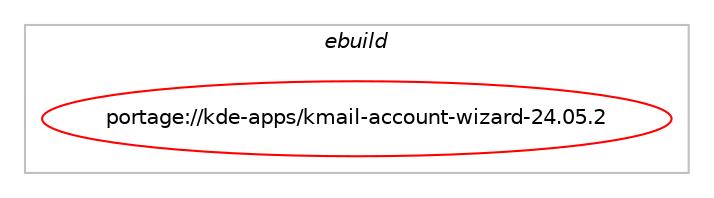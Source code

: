 digraph prolog {

# *************
# Graph options
# *************

newrank=true;
concentrate=true;
compound=true;
graph [rankdir=LR,fontname=Helvetica,fontsize=10,ranksep=1.5];#, ranksep=2.5, nodesep=0.2];
edge  [arrowhead=vee];
node  [fontname=Helvetica,fontsize=10];

# **********
# The ebuild
# **********

subgraph cluster_leftcol {
color=gray;
label=<<i>ebuild</i>>;
id [label="portage://kde-apps/kmail-account-wizard-24.05.2", color=red, width=4, href="../kde-apps/kmail-account-wizard-24.05.2.svg"];
}

# ****************
# The dependencies
# ****************

subgraph cluster_midcol {
color=gray;
label=<<i>dependencies</i>>;
subgraph cluster_compile {
fillcolor="#eeeeee";
style=filled;
label=<<i>compile</i>>;
# *** BEGIN UNKNOWN DEPENDENCY TYPE (TODO) ***
# id -> equal(package_dependency(portage://kde-apps/kmail-account-wizard-24.05.2,install,no,app-crypt,gpgme,greaterequal,[1.23.1,,-r1,1.23.1-r1],any_same_slot,[use(enable(cxx),none),use(enable(qt6),none)]))
# *** END UNKNOWN DEPENDENCY TYPE (TODO) ***

# *** BEGIN UNKNOWN DEPENDENCY TYPE (TODO) ***
# id -> equal(package_dependency(portage://kde-apps/kmail-account-wizard-24.05.2,install,no,dev-libs,qtkeychain,greaterequal,[0.14.2,,,0.14.2],any_same_slot,[use(enable(qt6),none)]))
# *** END UNKNOWN DEPENDENCY TYPE (TODO) ***

# *** BEGIN UNKNOWN DEPENDENCY TYPE (TODO) ***
# id -> equal(package_dependency(portage://kde-apps/kmail-account-wizard-24.05.2,install,no,dev-qt,qtbase,greaterequal,[6.6.2,,,6.6.2],[slot(6)],[use(enable(dbus),none),use(enable(gui),none),use(enable(widgets),none),use(enable(xml),none)]))
# *** END UNKNOWN DEPENDENCY TYPE (TODO) ***

# *** BEGIN UNKNOWN DEPENDENCY TYPE (TODO) ***
# id -> equal(package_dependency(portage://kde-apps/kmail-account-wizard-24.05.2,install,no,dev-qt,qtbase,none,[,,],[slot(6)],[]))
# *** END UNKNOWN DEPENDENCY TYPE (TODO) ***

# *** BEGIN UNKNOWN DEPENDENCY TYPE (TODO) ***
# id -> equal(package_dependency(portage://kde-apps/kmail-account-wizard-24.05.2,install,no,kde-apps,akonadi,greaterequal,[24.05.2,,,24.05.2],[slot(6)],[]))
# *** END UNKNOWN DEPENDENCY TYPE (TODO) ***

# *** BEGIN UNKNOWN DEPENDENCY TYPE (TODO) ***
# id -> equal(package_dependency(portage://kde-apps/kmail-account-wizard-24.05.2,install,no,kde-apps,kidentitymanagement,greaterequal,[24.05.2,,,24.05.2],[slot(6)],[]))
# *** END UNKNOWN DEPENDENCY TYPE (TODO) ***

# *** BEGIN UNKNOWN DEPENDENCY TYPE (TODO) ***
# id -> equal(package_dependency(portage://kde-apps/kmail-account-wizard-24.05.2,install,no,kde-apps,kmailtransport,greaterequal,[24.05.2,,,24.05.2],[slot(6)],[]))
# *** END UNKNOWN DEPENDENCY TYPE (TODO) ***

# *** BEGIN UNKNOWN DEPENDENCY TYPE (TODO) ***
# id -> equal(package_dependency(portage://kde-apps/kmail-account-wizard-24.05.2,install,no,kde-apps,kmime,greaterequal,[24.05.2,,,24.05.2],[slot(6)],[]))
# *** END UNKNOWN DEPENDENCY TYPE (TODO) ***

# *** BEGIN UNKNOWN DEPENDENCY TYPE (TODO) ***
# id -> equal(package_dependency(portage://kde-apps/kmail-account-wizard-24.05.2,install,no,kde-apps,libkdepim,greaterequal,[24.05.2,,,24.05.2],[slot(6)],[]))
# *** END UNKNOWN DEPENDENCY TYPE (TODO) ***

# *** BEGIN UNKNOWN DEPENDENCY TYPE (TODO) ***
# id -> equal(package_dependency(portage://kde-apps/kmail-account-wizard-24.05.2,install,no,kde-apps,pimcommon,greaterequal,[24.05.2,,,24.05.2],[slot(6)],[]))
# *** END UNKNOWN DEPENDENCY TYPE (TODO) ***

# *** BEGIN UNKNOWN DEPENDENCY TYPE (TODO) ***
# id -> equal(package_dependency(portage://kde-apps/kmail-account-wizard-24.05.2,install,no,kde-frameworks,kcmutils,greaterequal,[6.3.0,,,6.3.0],[slot(6)],[]))
# *** END UNKNOWN DEPENDENCY TYPE (TODO) ***

# *** BEGIN UNKNOWN DEPENDENCY TYPE (TODO) ***
# id -> equal(package_dependency(portage://kde-apps/kmail-account-wizard-24.05.2,install,no,kde-frameworks,kcodecs,greaterequal,[6.3.0,,,6.3.0],[slot(6)],[]))
# *** END UNKNOWN DEPENDENCY TYPE (TODO) ***

# *** BEGIN UNKNOWN DEPENDENCY TYPE (TODO) ***
# id -> equal(package_dependency(portage://kde-apps/kmail-account-wizard-24.05.2,install,no,kde-frameworks,kconfig,greaterequal,[6.3.0,,,6.3.0],[slot(6)],[]))
# *** END UNKNOWN DEPENDENCY TYPE (TODO) ***

# *** BEGIN UNKNOWN DEPENDENCY TYPE (TODO) ***
# id -> equal(package_dependency(portage://kde-apps/kmail-account-wizard-24.05.2,install,no,kde-frameworks,kcoreaddons,greaterequal,[6.3.0,,,6.3.0],[slot(6)],[]))
# *** END UNKNOWN DEPENDENCY TYPE (TODO) ***

# *** BEGIN UNKNOWN DEPENDENCY TYPE (TODO) ***
# id -> equal(package_dependency(portage://kde-apps/kmail-account-wizard-24.05.2,install,no,kde-frameworks,kcrash,greaterequal,[6.3.0,,,6.3.0],[slot(6)],[]))
# *** END UNKNOWN DEPENDENCY TYPE (TODO) ***

# *** BEGIN UNKNOWN DEPENDENCY TYPE (TODO) ***
# id -> equal(package_dependency(portage://kde-apps/kmail-account-wizard-24.05.2,install,no,kde-frameworks,kdbusaddons,greaterequal,[6.3.0,,,6.3.0],[slot(6)],[]))
# *** END UNKNOWN DEPENDENCY TYPE (TODO) ***

# *** BEGIN UNKNOWN DEPENDENCY TYPE (TODO) ***
# id -> equal(package_dependency(portage://kde-apps/kmail-account-wizard-24.05.2,install,no,kde-frameworks,ki18n,greaterequal,[6.3.0,,,6.3.0],[slot(6)],[]))
# *** END UNKNOWN DEPENDENCY TYPE (TODO) ***

# *** BEGIN UNKNOWN DEPENDENCY TYPE (TODO) ***
# id -> equal(package_dependency(portage://kde-apps/kmail-account-wizard-24.05.2,install,no,kde-frameworks,kio,greaterequal,[6.3.0,,,6.3.0],[slot(6)],[]))
# *** END UNKNOWN DEPENDENCY TYPE (TODO) ***

# *** BEGIN UNKNOWN DEPENDENCY TYPE (TODO) ***
# id -> equal(package_dependency(portage://kde-apps/kmail-account-wizard-24.05.2,install,no,kde-frameworks,kitemviews,greaterequal,[6.3.0,,,6.3.0],[slot(6)],[]))
# *** END UNKNOWN DEPENDENCY TYPE (TODO) ***

# *** BEGIN UNKNOWN DEPENDENCY TYPE (TODO) ***
# id -> equal(package_dependency(portage://kde-apps/kmail-account-wizard-24.05.2,install,no,kde-frameworks,knewstuff,greaterequal,[6.3.0,,,6.3.0],[slot(6)],[]))
# *** END UNKNOWN DEPENDENCY TYPE (TODO) ***

# *** BEGIN UNKNOWN DEPENDENCY TYPE (TODO) ***
# id -> equal(package_dependency(portage://kde-apps/kmail-account-wizard-24.05.2,install,no,kde-frameworks,knotifications,greaterequal,[6.3.0,,,6.3.0],[slot(6)],[]))
# *** END UNKNOWN DEPENDENCY TYPE (TODO) ***

# *** BEGIN UNKNOWN DEPENDENCY TYPE (TODO) ***
# id -> equal(package_dependency(portage://kde-apps/kmail-account-wizard-24.05.2,install,no,kde-frameworks,knotifyconfig,greaterequal,[6.3.0,,,6.3.0],[slot(6)],[]))
# *** END UNKNOWN DEPENDENCY TYPE (TODO) ***

# *** BEGIN UNKNOWN DEPENDENCY TYPE (TODO) ***
# id -> equal(package_dependency(portage://kde-apps/kmail-account-wizard-24.05.2,install,no,kde-frameworks,kservice,greaterequal,[6.3.0,,,6.3.0],[slot(6)],[]))
# *** END UNKNOWN DEPENDENCY TYPE (TODO) ***

# *** BEGIN UNKNOWN DEPENDENCY TYPE (TODO) ***
# id -> equal(package_dependency(portage://kde-apps/kmail-account-wizard-24.05.2,install,no,kde-frameworks,ktexteditor,greaterequal,[6.3.0,,,6.3.0],[slot(6)],[]))
# *** END UNKNOWN DEPENDENCY TYPE (TODO) ***

# *** BEGIN UNKNOWN DEPENDENCY TYPE (TODO) ***
# id -> equal(package_dependency(portage://kde-apps/kmail-account-wizard-24.05.2,install,no,kde-frameworks,kwallet,greaterequal,[6.3.0,,,6.3.0],[slot(6)],[]))
# *** END UNKNOWN DEPENDENCY TYPE (TODO) ***

# *** BEGIN UNKNOWN DEPENDENCY TYPE (TODO) ***
# id -> equal(package_dependency(portage://kde-apps/kmail-account-wizard-24.05.2,install,no,kde-frameworks,kwidgetsaddons,greaterequal,[6.3.0,,,6.3.0],[slot(6)],[]))
# *** END UNKNOWN DEPENDENCY TYPE (TODO) ***

# *** BEGIN UNKNOWN DEPENDENCY TYPE (TODO) ***
# id -> equal(package_dependency(portage://kde-apps/kmail-account-wizard-24.05.2,install,no,kde-frameworks,kxmlgui,greaterequal,[6.3.0,,,6.3.0],[slot(6)],[]))
# *** END UNKNOWN DEPENDENCY TYPE (TODO) ***

}
subgraph cluster_compileandrun {
fillcolor="#eeeeee";
style=filled;
label=<<i>compile and run</i>>;
}
subgraph cluster_run {
fillcolor="#eeeeee";
style=filled;
label=<<i>run</i>>;
# *** BEGIN UNKNOWN DEPENDENCY TYPE (TODO) ***
# id -> equal(any_of_group([package_dependency(portage://kde-apps/kmail-account-wizard-24.05.2,run,no,kde-frameworks,breeze-icons,none,[,,],any_different_slot,[]),package_dependency(portage://kde-apps/kmail-account-wizard-24.05.2,run,no,kde-frameworks,oxygen-icons,none,[,,],any_different_slot,[])]))
# *** END UNKNOWN DEPENDENCY TYPE (TODO) ***

# *** BEGIN UNKNOWN DEPENDENCY TYPE (TODO) ***
# id -> equal(package_dependency(portage://kde-apps/kmail-account-wizard-24.05.2,run,no,app-crypt,gpgme,greaterequal,[1.23.1,,-r1,1.23.1-r1],any_same_slot,[use(enable(cxx),none),use(enable(qt6),none)]))
# *** END UNKNOWN DEPENDENCY TYPE (TODO) ***

# *** BEGIN UNKNOWN DEPENDENCY TYPE (TODO) ***
# id -> equal(package_dependency(portage://kde-apps/kmail-account-wizard-24.05.2,run,no,dev-libs,qtkeychain,greaterequal,[0.14.2,,,0.14.2],any_same_slot,[use(enable(qt6),none)]))
# *** END UNKNOWN DEPENDENCY TYPE (TODO) ***

# *** BEGIN UNKNOWN DEPENDENCY TYPE (TODO) ***
# id -> equal(package_dependency(portage://kde-apps/kmail-account-wizard-24.05.2,run,no,dev-qt,qtbase,greaterequal,[6.6.2,,,6.6.2],[slot(6)],[use(enable(dbus),none),use(enable(gui),none),use(enable(widgets),none),use(enable(xml),none)]))
# *** END UNKNOWN DEPENDENCY TYPE (TODO) ***

# *** BEGIN UNKNOWN DEPENDENCY TYPE (TODO) ***
# id -> equal(package_dependency(portage://kde-apps/kmail-account-wizard-24.05.2,run,no,dev-qt,qtbase,none,[,,],[slot(6)],[]))
# *** END UNKNOWN DEPENDENCY TYPE (TODO) ***

# *** BEGIN UNKNOWN DEPENDENCY TYPE (TODO) ***
# id -> equal(package_dependency(portage://kde-apps/kmail-account-wizard-24.05.2,run,no,kde-apps,akonadi,greaterequal,[24.05.2,,,24.05.2],[slot(6)],[]))
# *** END UNKNOWN DEPENDENCY TYPE (TODO) ***

# *** BEGIN UNKNOWN DEPENDENCY TYPE (TODO) ***
# id -> equal(package_dependency(portage://kde-apps/kmail-account-wizard-24.05.2,run,no,kde-apps,kidentitymanagement,greaterequal,[24.05.2,,,24.05.2],[slot(6)],[]))
# *** END UNKNOWN DEPENDENCY TYPE (TODO) ***

# *** BEGIN UNKNOWN DEPENDENCY TYPE (TODO) ***
# id -> equal(package_dependency(portage://kde-apps/kmail-account-wizard-24.05.2,run,no,kde-apps,kmailtransport,greaterequal,[24.05.2,,,24.05.2],[slot(6)],[]))
# *** END UNKNOWN DEPENDENCY TYPE (TODO) ***

# *** BEGIN UNKNOWN DEPENDENCY TYPE (TODO) ***
# id -> equal(package_dependency(portage://kde-apps/kmail-account-wizard-24.05.2,run,no,kde-apps,kmime,greaterequal,[24.05.2,,,24.05.2],[slot(6)],[]))
# *** END UNKNOWN DEPENDENCY TYPE (TODO) ***

# *** BEGIN UNKNOWN DEPENDENCY TYPE (TODO) ***
# id -> equal(package_dependency(portage://kde-apps/kmail-account-wizard-24.05.2,run,no,kde-apps,libkdepim,greaterequal,[24.05.2,,,24.05.2],[slot(6)],[]))
# *** END UNKNOWN DEPENDENCY TYPE (TODO) ***

# *** BEGIN UNKNOWN DEPENDENCY TYPE (TODO) ***
# id -> equal(package_dependency(portage://kde-apps/kmail-account-wizard-24.05.2,run,no,kde-apps,pimcommon,greaterequal,[24.05.2,,,24.05.2],[slot(6)],[]))
# *** END UNKNOWN DEPENDENCY TYPE (TODO) ***

# *** BEGIN UNKNOWN DEPENDENCY TYPE (TODO) ***
# id -> equal(package_dependency(portage://kde-apps/kmail-account-wizard-24.05.2,run,no,kde-frameworks,kcmutils,greaterequal,[6.3.0,,,6.3.0],[slot(6)],[]))
# *** END UNKNOWN DEPENDENCY TYPE (TODO) ***

# *** BEGIN UNKNOWN DEPENDENCY TYPE (TODO) ***
# id -> equal(package_dependency(portage://kde-apps/kmail-account-wizard-24.05.2,run,no,kde-frameworks,kcodecs,greaterequal,[6.3.0,,,6.3.0],[slot(6)],[]))
# *** END UNKNOWN DEPENDENCY TYPE (TODO) ***

# *** BEGIN UNKNOWN DEPENDENCY TYPE (TODO) ***
# id -> equal(package_dependency(portage://kde-apps/kmail-account-wizard-24.05.2,run,no,kde-frameworks,kconfig,greaterequal,[6.3.0,,,6.3.0],[slot(6)],[]))
# *** END UNKNOWN DEPENDENCY TYPE (TODO) ***

# *** BEGIN UNKNOWN DEPENDENCY TYPE (TODO) ***
# id -> equal(package_dependency(portage://kde-apps/kmail-account-wizard-24.05.2,run,no,kde-frameworks,kcoreaddons,greaterequal,[6.3.0,,,6.3.0],[slot(6)],[]))
# *** END UNKNOWN DEPENDENCY TYPE (TODO) ***

# *** BEGIN UNKNOWN DEPENDENCY TYPE (TODO) ***
# id -> equal(package_dependency(portage://kde-apps/kmail-account-wizard-24.05.2,run,no,kde-frameworks,kcrash,greaterequal,[6.3.0,,,6.3.0],[slot(6)],[]))
# *** END UNKNOWN DEPENDENCY TYPE (TODO) ***

# *** BEGIN UNKNOWN DEPENDENCY TYPE (TODO) ***
# id -> equal(package_dependency(portage://kde-apps/kmail-account-wizard-24.05.2,run,no,kde-frameworks,kdbusaddons,greaterequal,[6.3.0,,,6.3.0],[slot(6)],[]))
# *** END UNKNOWN DEPENDENCY TYPE (TODO) ***

# *** BEGIN UNKNOWN DEPENDENCY TYPE (TODO) ***
# id -> equal(package_dependency(portage://kde-apps/kmail-account-wizard-24.05.2,run,no,kde-frameworks,kf-env,greaterequal,[6,,,6],[],[]))
# *** END UNKNOWN DEPENDENCY TYPE (TODO) ***

# *** BEGIN UNKNOWN DEPENDENCY TYPE (TODO) ***
# id -> equal(package_dependency(portage://kde-apps/kmail-account-wizard-24.05.2,run,no,kde-frameworks,ki18n,greaterequal,[6.3.0,,,6.3.0],[slot(6)],[]))
# *** END UNKNOWN DEPENDENCY TYPE (TODO) ***

# *** BEGIN UNKNOWN DEPENDENCY TYPE (TODO) ***
# id -> equal(package_dependency(portage://kde-apps/kmail-account-wizard-24.05.2,run,no,kde-frameworks,kio,greaterequal,[6.3.0,,,6.3.0],[slot(6)],[]))
# *** END UNKNOWN DEPENDENCY TYPE (TODO) ***

# *** BEGIN UNKNOWN DEPENDENCY TYPE (TODO) ***
# id -> equal(package_dependency(portage://kde-apps/kmail-account-wizard-24.05.2,run,no,kde-frameworks,kitemviews,greaterequal,[6.3.0,,,6.3.0],[slot(6)],[]))
# *** END UNKNOWN DEPENDENCY TYPE (TODO) ***

# *** BEGIN UNKNOWN DEPENDENCY TYPE (TODO) ***
# id -> equal(package_dependency(portage://kde-apps/kmail-account-wizard-24.05.2,run,no,kde-frameworks,knewstuff,greaterequal,[6.3.0,,,6.3.0],[slot(6)],[]))
# *** END UNKNOWN DEPENDENCY TYPE (TODO) ***

# *** BEGIN UNKNOWN DEPENDENCY TYPE (TODO) ***
# id -> equal(package_dependency(portage://kde-apps/kmail-account-wizard-24.05.2,run,no,kde-frameworks,knotifications,greaterequal,[6.3.0,,,6.3.0],[slot(6)],[]))
# *** END UNKNOWN DEPENDENCY TYPE (TODO) ***

# *** BEGIN UNKNOWN DEPENDENCY TYPE (TODO) ***
# id -> equal(package_dependency(portage://kde-apps/kmail-account-wizard-24.05.2,run,no,kde-frameworks,knotifyconfig,greaterequal,[6.3.0,,,6.3.0],[slot(6)],[]))
# *** END UNKNOWN DEPENDENCY TYPE (TODO) ***

# *** BEGIN UNKNOWN DEPENDENCY TYPE (TODO) ***
# id -> equal(package_dependency(portage://kde-apps/kmail-account-wizard-24.05.2,run,no,kde-frameworks,kservice,greaterequal,[6.3.0,,,6.3.0],[slot(6)],[]))
# *** END UNKNOWN DEPENDENCY TYPE (TODO) ***

# *** BEGIN UNKNOWN DEPENDENCY TYPE (TODO) ***
# id -> equal(package_dependency(portage://kde-apps/kmail-account-wizard-24.05.2,run,no,kde-frameworks,ktexteditor,greaterequal,[6.3.0,,,6.3.0],[slot(6)],[]))
# *** END UNKNOWN DEPENDENCY TYPE (TODO) ***

# *** BEGIN UNKNOWN DEPENDENCY TYPE (TODO) ***
# id -> equal(package_dependency(portage://kde-apps/kmail-account-wizard-24.05.2,run,no,kde-frameworks,kwallet,greaterequal,[6.3.0,,,6.3.0],[slot(6)],[]))
# *** END UNKNOWN DEPENDENCY TYPE (TODO) ***

# *** BEGIN UNKNOWN DEPENDENCY TYPE (TODO) ***
# id -> equal(package_dependency(portage://kde-apps/kmail-account-wizard-24.05.2,run,no,kde-frameworks,kwidgetsaddons,greaterequal,[6.3.0,,,6.3.0],[slot(6)],[]))
# *** END UNKNOWN DEPENDENCY TYPE (TODO) ***

# *** BEGIN UNKNOWN DEPENDENCY TYPE (TODO) ***
# id -> equal(package_dependency(portage://kde-apps/kmail-account-wizard-24.05.2,run,no,kde-frameworks,kxmlgui,greaterequal,[6.3.0,,,6.3.0],[slot(6)],[]))
# *** END UNKNOWN DEPENDENCY TYPE (TODO) ***

# *** BEGIN UNKNOWN DEPENDENCY TYPE (TODO) ***
# id -> equal(package_dependency(portage://kde-apps/kmail-account-wizard-24.05.2,run,weak,kde-apps,kmail-account-wizard,none,[,,],[slot(5)],[]))
# *** END UNKNOWN DEPENDENCY TYPE (TODO) ***

}
}

# **************
# The candidates
# **************

subgraph cluster_choices {
rank=same;
color=gray;
label=<<i>candidates</i>>;

}

}
